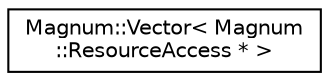 digraph "圖形化之類別階層"
{
  edge [fontname="Helvetica",fontsize="10",labelfontname="Helvetica",labelfontsize="10"];
  node [fontname="Helvetica",fontsize="10",shape=record];
  rankdir="LR";
  Node1 [label="Magnum::Vector\< Magnum\l::ResourceAccess * \>",height=0.2,width=0.4,color="black", fillcolor="white", style="filled",URL="$class_magnum_1_1_vector.html"];
}
